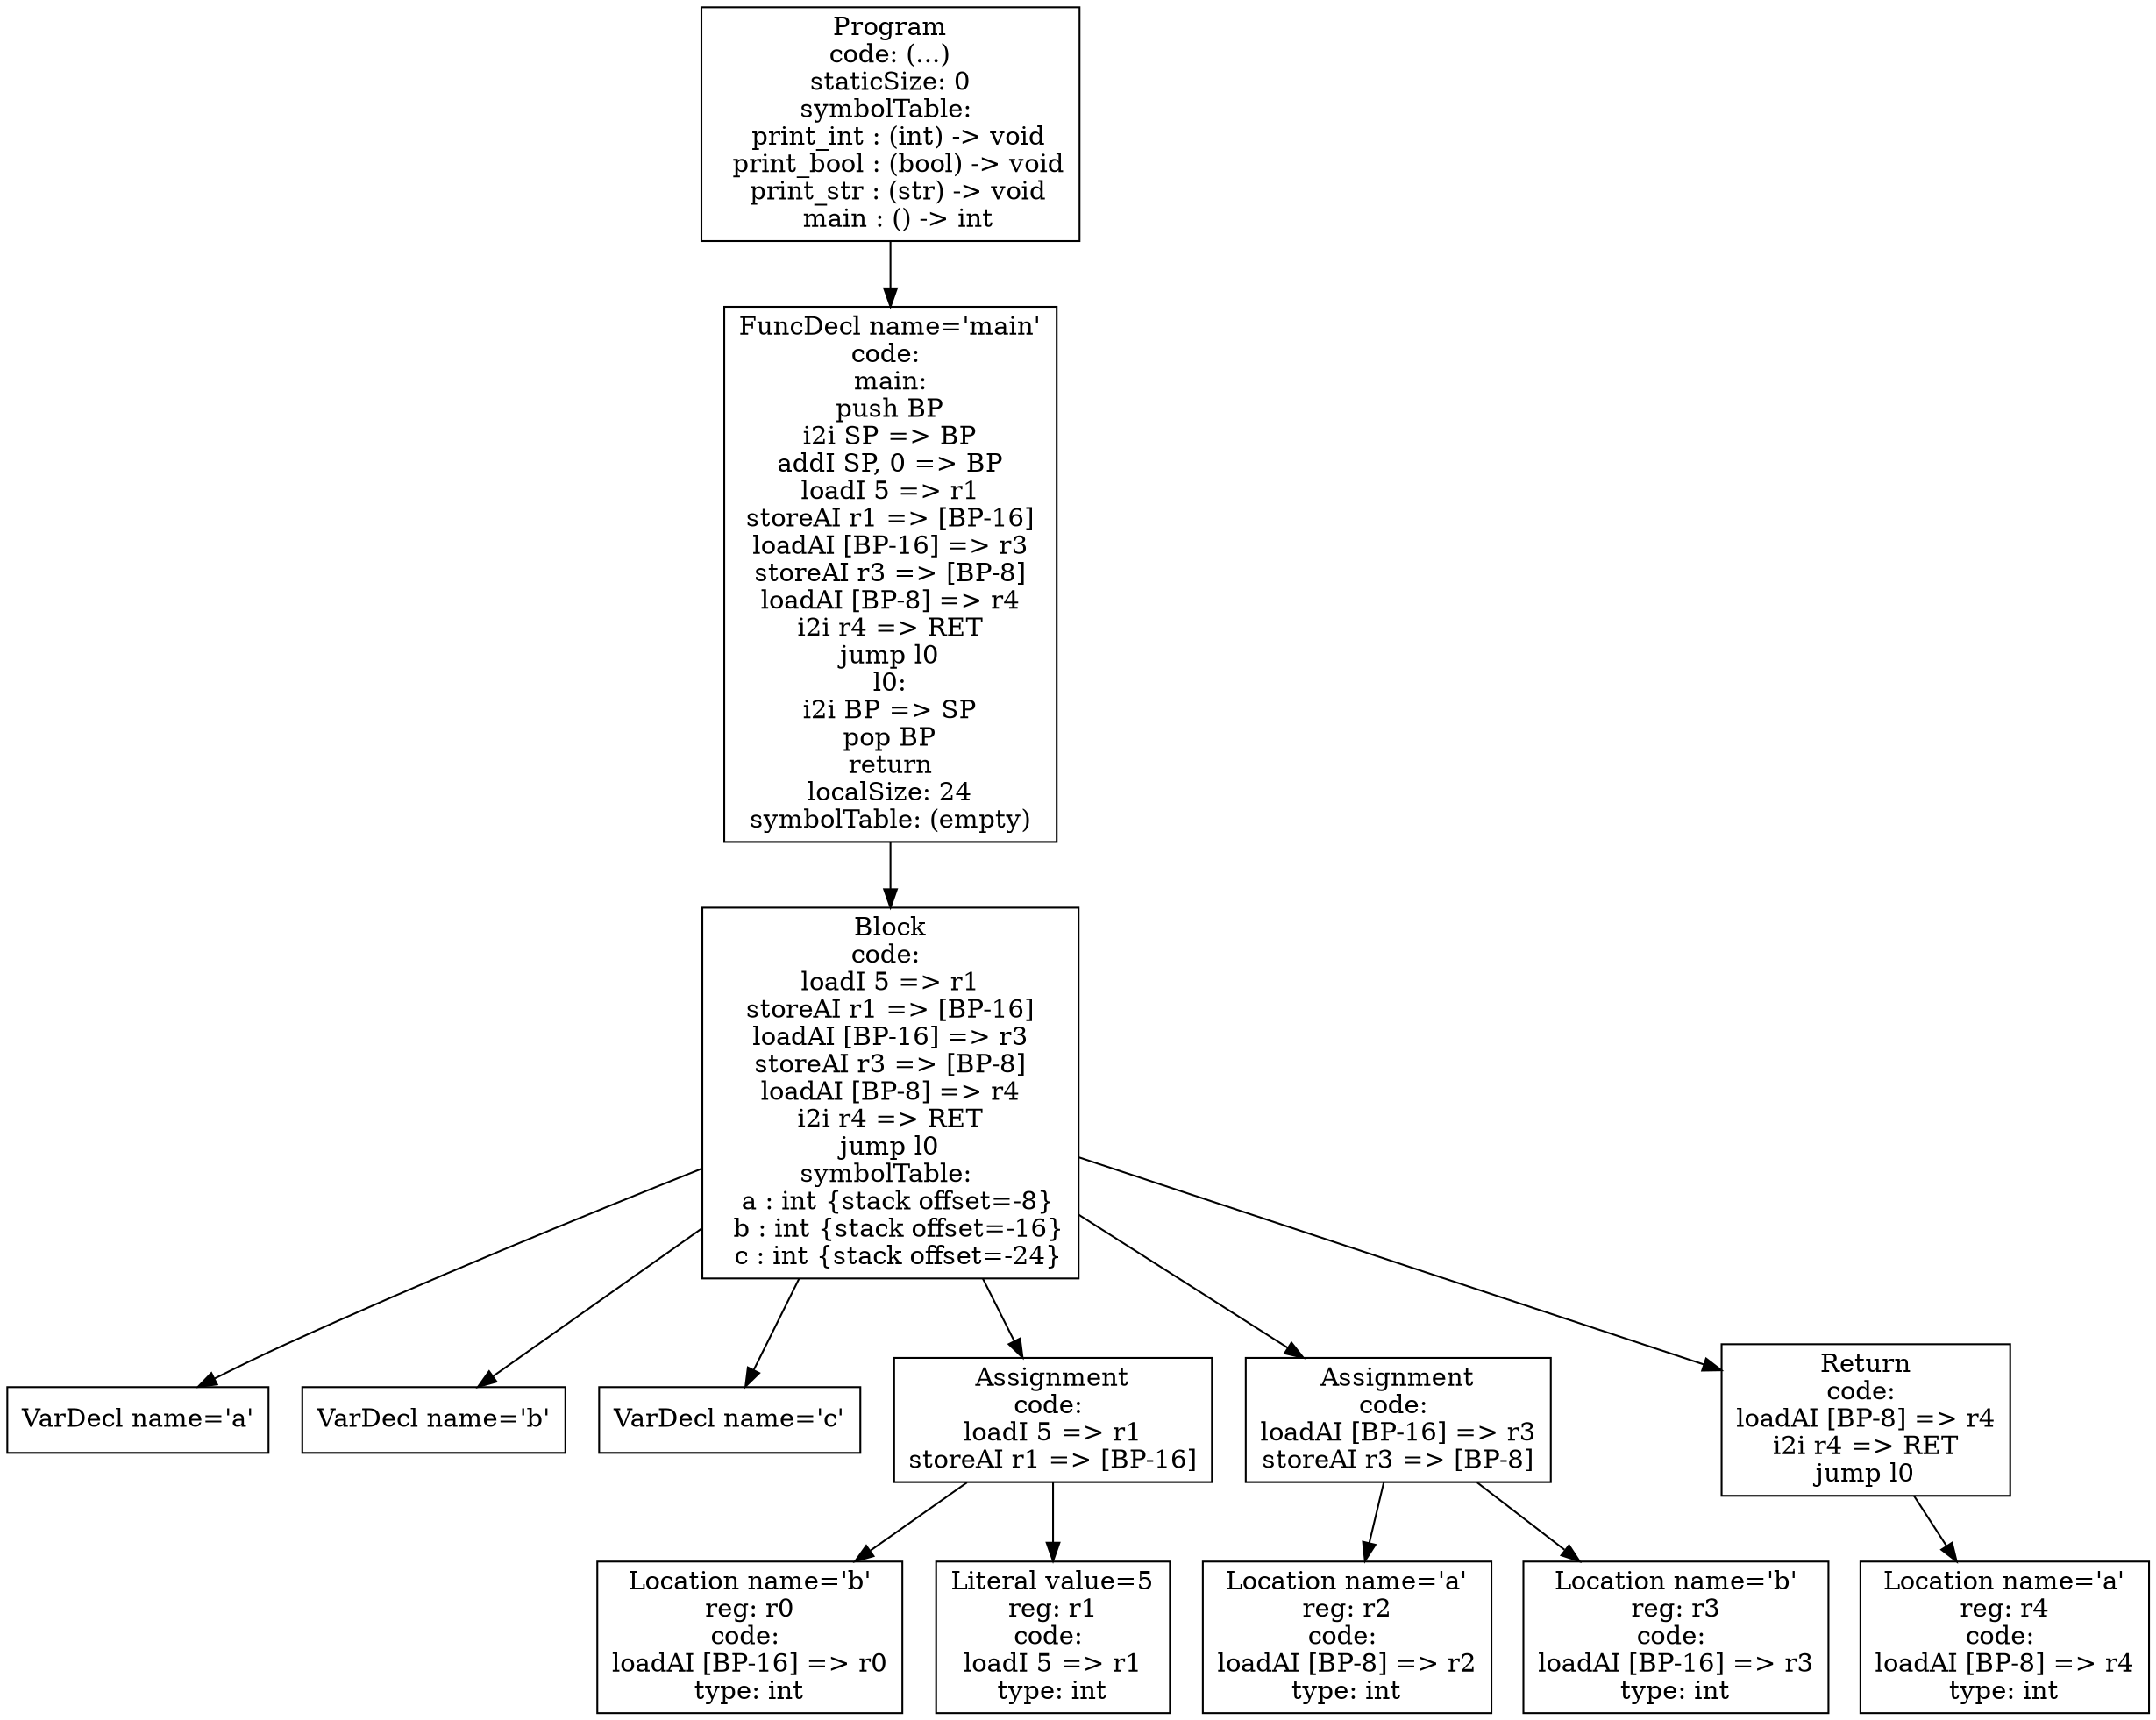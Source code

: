 digraph AST {
3 [shape=box, label="VarDecl name='a'"];
4 [shape=box, label="VarDecl name='b'"];
5 [shape=box, label="VarDecl name='c'"];
7 [shape=box, label="Location name='b'\nreg: r0\ncode: \nloadAI [BP-16] => r0\ntype: int"];
8 [shape=box, label="Literal value=5\nreg: r1\ncode: \nloadI 5 => r1\ntype: int"];
6 [shape=box, label="Assignment\ncode: \nloadI 5 => r1\nstoreAI r1 => [BP-16]"];
6 -> 7;
6 -> 8;
10 [shape=box, label="Location name='a'\nreg: r2\ncode: \nloadAI [BP-8] => r2\ntype: int"];
11 [shape=box, label="Location name='b'\nreg: r3\ncode: \nloadAI [BP-16] => r3\ntype: int"];
9 [shape=box, label="Assignment\ncode: \nloadAI [BP-16] => r3\nstoreAI r3 => [BP-8]"];
9 -> 10;
9 -> 11;
13 [shape=box, label="Location name='a'\nreg: r4\ncode: \nloadAI [BP-8] => r4\ntype: int"];
12 [shape=box, label="Return\ncode: \nloadAI [BP-8] => r4\ni2i r4 => RET\njump l0"];
12 -> 13;
2 [shape=box, label="Block\ncode: \nloadI 5 => r1\nstoreAI r1 => [BP-16]\nloadAI [BP-16] => r3\nstoreAI r3 => [BP-8]\nloadAI [BP-8] => r4\ni2i r4 => RET\njump l0\nsymbolTable: \n  a : int {stack offset=-8}\n  b : int {stack offset=-16}\n  c : int {stack offset=-24}"];
2 -> 3;
2 -> 4;
2 -> 5;
2 -> 6;
2 -> 9;
2 -> 12;
1 [shape=box, label="FuncDecl name='main'\ncode: \nmain:\npush BP\ni2i SP => BP\naddI SP, 0 => BP\nloadI 5 => r1\nstoreAI r1 => [BP-16]\nloadAI [BP-16] => r3\nstoreAI r3 => [BP-8]\nloadAI [BP-8] => r4\ni2i r4 => RET\njump l0\nl0:\ni2i BP => SP\npop BP\nreturn\nlocalSize: 24\nsymbolTable: (empty)"];
1 -> 2;
0 [shape=box, label="Program\ncode: (...)\nstaticSize: 0\nsymbolTable: \n  print_int : (int) -> void\n  print_bool : (bool) -> void\n  print_str : (str) -> void\n  main : () -> int"];
0 -> 1;
}
